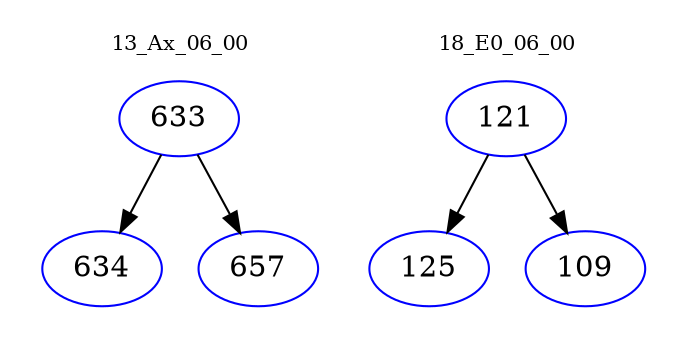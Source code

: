 digraph{
subgraph cluster_0 {
color = white
label = "13_Ax_06_00";
fontsize=10;
T0_633 [label="633", color="blue"]
T0_633 -> T0_634 [color="black"]
T0_634 [label="634", color="blue"]
T0_633 -> T0_657 [color="black"]
T0_657 [label="657", color="blue"]
}
subgraph cluster_1 {
color = white
label = "18_E0_06_00";
fontsize=10;
T1_121 [label="121", color="blue"]
T1_121 -> T1_125 [color="black"]
T1_125 [label="125", color="blue"]
T1_121 -> T1_109 [color="black"]
T1_109 [label="109", color="blue"]
}
}
